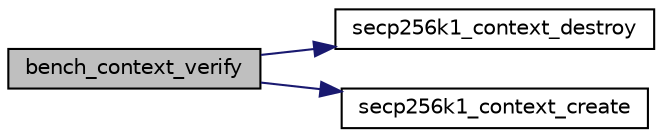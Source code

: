 digraph "bench_context_verify"
{
  edge [fontname="Helvetica",fontsize="10",labelfontname="Helvetica",labelfontsize="10"];
  node [fontname="Helvetica",fontsize="10",shape=record];
  rankdir="LR";
  Node5 [label="bench_context_verify",height=0.2,width=0.4,color="black", fillcolor="grey75", style="filled", fontcolor="black"];
  Node5 -> Node6 [color="midnightblue",fontsize="10",style="solid",fontname="Helvetica"];
  Node6 [label="secp256k1_context_destroy",height=0.2,width=0.4,color="black", fillcolor="white", style="filled",URL="$d7/dd3/secp256k1_8h.html#af8569fb9aa73c0acf46afce4df662950",tooltip="Destroy a secp256k1 context object. "];
  Node5 -> Node7 [color="midnightblue",fontsize="10",style="solid",fontname="Helvetica"];
  Node7 [label="secp256k1_context_create",height=0.2,width=0.4,color="black", fillcolor="white", style="filled",URL="$d7/dd3/secp256k1_8h.html#a769d478f352afbb55200e33970533a3c",tooltip="Create a secp256k1 context object. "];
}
